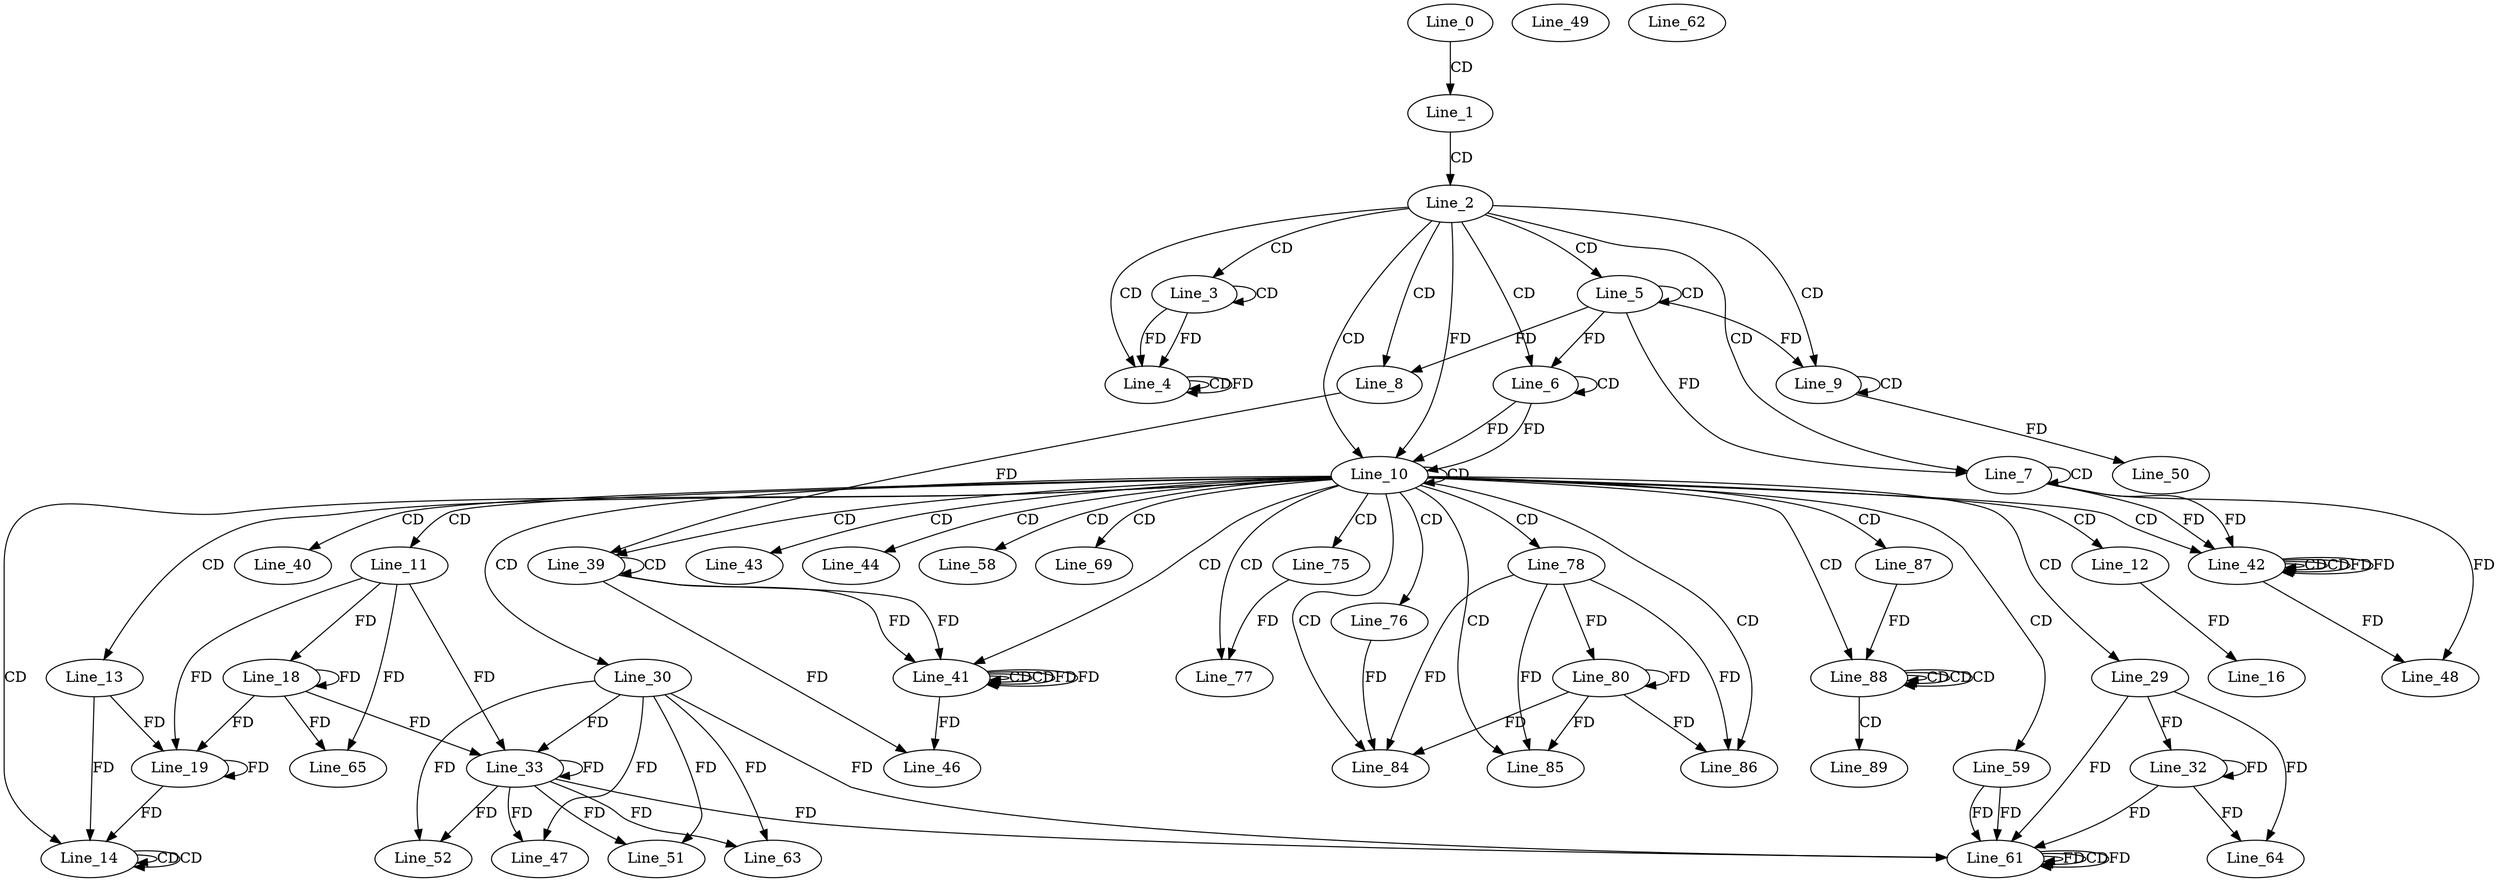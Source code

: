 digraph G {
  Line_0;
  Line_1;
  Line_2;
  Line_3;
  Line_3;
  Line_4;
  Line_4;
  Line_4;
  Line_5;
  Line_5;
  Line_6;
  Line_6;
  Line_7;
  Line_7;
  Line_8;
  Line_8;
  Line_9;
  Line_9;
  Line_10;
  Line_10;
  Line_11;
  Line_12;
  Line_13;
  Line_14;
  Line_14;
  Line_16;
  Line_18;
  Line_19;
  Line_19;
  Line_29;
  Line_30;
  Line_32;
  Line_33;
  Line_33;
  Line_39;
  Line_39;
  Line_40;
  Line_41;
  Line_41;
  Line_41;
  Line_42;
  Line_42;
  Line_42;
  Line_43;
  Line_44;
  Line_46;
  Line_47;
  Line_48;
  Line_49;
  Line_50;
  Line_51;
  Line_52;
  Line_58;
  Line_59;
  Line_61;
  Line_61;
  Line_61;
  Line_61;
  Line_62;
  Line_63;
  Line_64;
  Line_65;
  Line_69;
  Line_75;
  Line_76;
  Line_77;
  Line_77;
  Line_78;
  Line_80;
  Line_84;
  Line_84;
  Line_85;
  Line_86;
  Line_87;
  Line_88;
  Line_88;
  Line_88;
  Line_89;
  Line_0 -> Line_1 [ label="CD" ];
  Line_1 -> Line_2 [ label="CD" ];
  Line_2 -> Line_3 [ label="CD" ];
  Line_3 -> Line_3 [ label="CD" ];
  Line_2 -> Line_4 [ label="CD" ];
  Line_3 -> Line_4 [ label="FD" ];
  Line_4 -> Line_4 [ label="CD" ];
  Line_3 -> Line_4 [ label="FD" ];
  Line_4 -> Line_4 [ label="FD" ];
  Line_2 -> Line_5 [ label="CD" ];
  Line_5 -> Line_5 [ label="CD" ];
  Line_2 -> Line_6 [ label="CD" ];
  Line_6 -> Line_6 [ label="CD" ];
  Line_5 -> Line_6 [ label="FD" ];
  Line_2 -> Line_7 [ label="CD" ];
  Line_7 -> Line_7 [ label="CD" ];
  Line_5 -> Line_7 [ label="FD" ];
  Line_2 -> Line_8 [ label="CD" ];
  Line_5 -> Line_8 [ label="FD" ];
  Line_2 -> Line_9 [ label="CD" ];
  Line_9 -> Line_9 [ label="CD" ];
  Line_5 -> Line_9 [ label="FD" ];
  Line_2 -> Line_10 [ label="CD" ];
  Line_6 -> Line_10 [ label="FD" ];
  Line_10 -> Line_10 [ label="CD" ];
  Line_2 -> Line_10 [ label="FD" ];
  Line_6 -> Line_10 [ label="FD" ];
  Line_10 -> Line_11 [ label="CD" ];
  Line_10 -> Line_12 [ label="CD" ];
  Line_10 -> Line_13 [ label="CD" ];
  Line_10 -> Line_14 [ label="CD" ];
  Line_14 -> Line_14 [ label="CD" ];
  Line_14 -> Line_14 [ label="CD" ];
  Line_13 -> Line_14 [ label="FD" ];
  Line_12 -> Line_16 [ label="FD" ];
  Line_18 -> Line_18 [ label="FD" ];
  Line_11 -> Line_18 [ label="FD" ];
  Line_19 -> Line_19 [ label="FD" ];
  Line_13 -> Line_19 [ label="FD" ];
  Line_18 -> Line_19 [ label="FD" ];
  Line_11 -> Line_19 [ label="FD" ];
  Line_10 -> Line_29 [ label="CD" ];
  Line_10 -> Line_30 [ label="CD" ];
  Line_29 -> Line_32 [ label="FD" ];
  Line_32 -> Line_32 [ label="FD" ];
  Line_30 -> Line_33 [ label="FD" ];
  Line_33 -> Line_33 [ label="FD" ];
  Line_18 -> Line_33 [ label="FD" ];
  Line_11 -> Line_33 [ label="FD" ];
  Line_10 -> Line_39 [ label="CD" ];
  Line_39 -> Line_39 [ label="CD" ];
  Line_8 -> Line_39 [ label="FD" ];
  Line_10 -> Line_40 [ label="CD" ];
  Line_10 -> Line_41 [ label="CD" ];
  Line_41 -> Line_41 [ label="CD" ];
  Line_39 -> Line_41 [ label="FD" ];
  Line_41 -> Line_41 [ label="CD" ];
  Line_41 -> Line_41 [ label="FD" ];
  Line_39 -> Line_41 [ label="FD" ];
  Line_10 -> Line_42 [ label="CD" ];
  Line_42 -> Line_42 [ label="CD" ];
  Line_7 -> Line_42 [ label="FD" ];
  Line_42 -> Line_42 [ label="CD" ];
  Line_42 -> Line_42 [ label="FD" ];
  Line_7 -> Line_42 [ label="FD" ];
  Line_10 -> Line_43 [ label="CD" ];
  Line_10 -> Line_44 [ label="CD" ];
  Line_41 -> Line_46 [ label="FD" ];
  Line_39 -> Line_46 [ label="FD" ];
  Line_30 -> Line_47 [ label="FD" ];
  Line_33 -> Line_47 [ label="FD" ];
  Line_42 -> Line_48 [ label="FD" ];
  Line_7 -> Line_48 [ label="FD" ];
  Line_9 -> Line_50 [ label="FD" ];
  Line_30 -> Line_51 [ label="FD" ];
  Line_33 -> Line_51 [ label="FD" ];
  Line_30 -> Line_52 [ label="FD" ];
  Line_33 -> Line_52 [ label="FD" ];
  Line_10 -> Line_58 [ label="CD" ];
  Line_10 -> Line_59 [ label="CD" ];
  Line_61 -> Line_61 [ label="FD" ];
  Line_59 -> Line_61 [ label="FD" ];
  Line_29 -> Line_61 [ label="FD" ];
  Line_32 -> Line_61 [ label="FD" ];
  Line_61 -> Line_61 [ label="CD" ];
  Line_30 -> Line_61 [ label="FD" ];
  Line_33 -> Line_61 [ label="FD" ];
  Line_61 -> Line_61 [ label="FD" ];
  Line_59 -> Line_61 [ label="FD" ];
  Line_30 -> Line_63 [ label="FD" ];
  Line_33 -> Line_63 [ label="FD" ];
  Line_29 -> Line_64 [ label="FD" ];
  Line_32 -> Line_64 [ label="FD" ];
  Line_18 -> Line_65 [ label="FD" ];
  Line_11 -> Line_65 [ label="FD" ];
  Line_10 -> Line_69 [ label="CD" ];
  Line_10 -> Line_75 [ label="CD" ];
  Line_10 -> Line_76 [ label="CD" ];
  Line_10 -> Line_77 [ label="CD" ];
  Line_75 -> Line_77 [ label="FD" ];
  Line_10 -> Line_78 [ label="CD" ];
  Line_78 -> Line_80 [ label="FD" ];
  Line_80 -> Line_80 [ label="FD" ];
  Line_10 -> Line_84 [ label="CD" ];
  Line_78 -> Line_84 [ label="FD" ];
  Line_80 -> Line_84 [ label="FD" ];
  Line_76 -> Line_84 [ label="FD" ];
  Line_10 -> Line_85 [ label="CD" ];
  Line_78 -> Line_85 [ label="FD" ];
  Line_80 -> Line_85 [ label="FD" ];
  Line_10 -> Line_86 [ label="CD" ];
  Line_78 -> Line_86 [ label="FD" ];
  Line_80 -> Line_86 [ label="FD" ];
  Line_10 -> Line_87 [ label="CD" ];
  Line_10 -> Line_88 [ label="CD" ];
  Line_88 -> Line_88 [ label="CD" ];
  Line_88 -> Line_88 [ label="CD" ];
  Line_88 -> Line_88 [ label="CD" ];
  Line_87 -> Line_88 [ label="FD" ];
  Line_88 -> Line_89 [ label="CD" ];
  Line_19 -> Line_14 [ label="FD" ];
  Line_41 -> Line_41 [ label="FD" ];
  Line_42 -> Line_42 [ label="FD" ];
}
